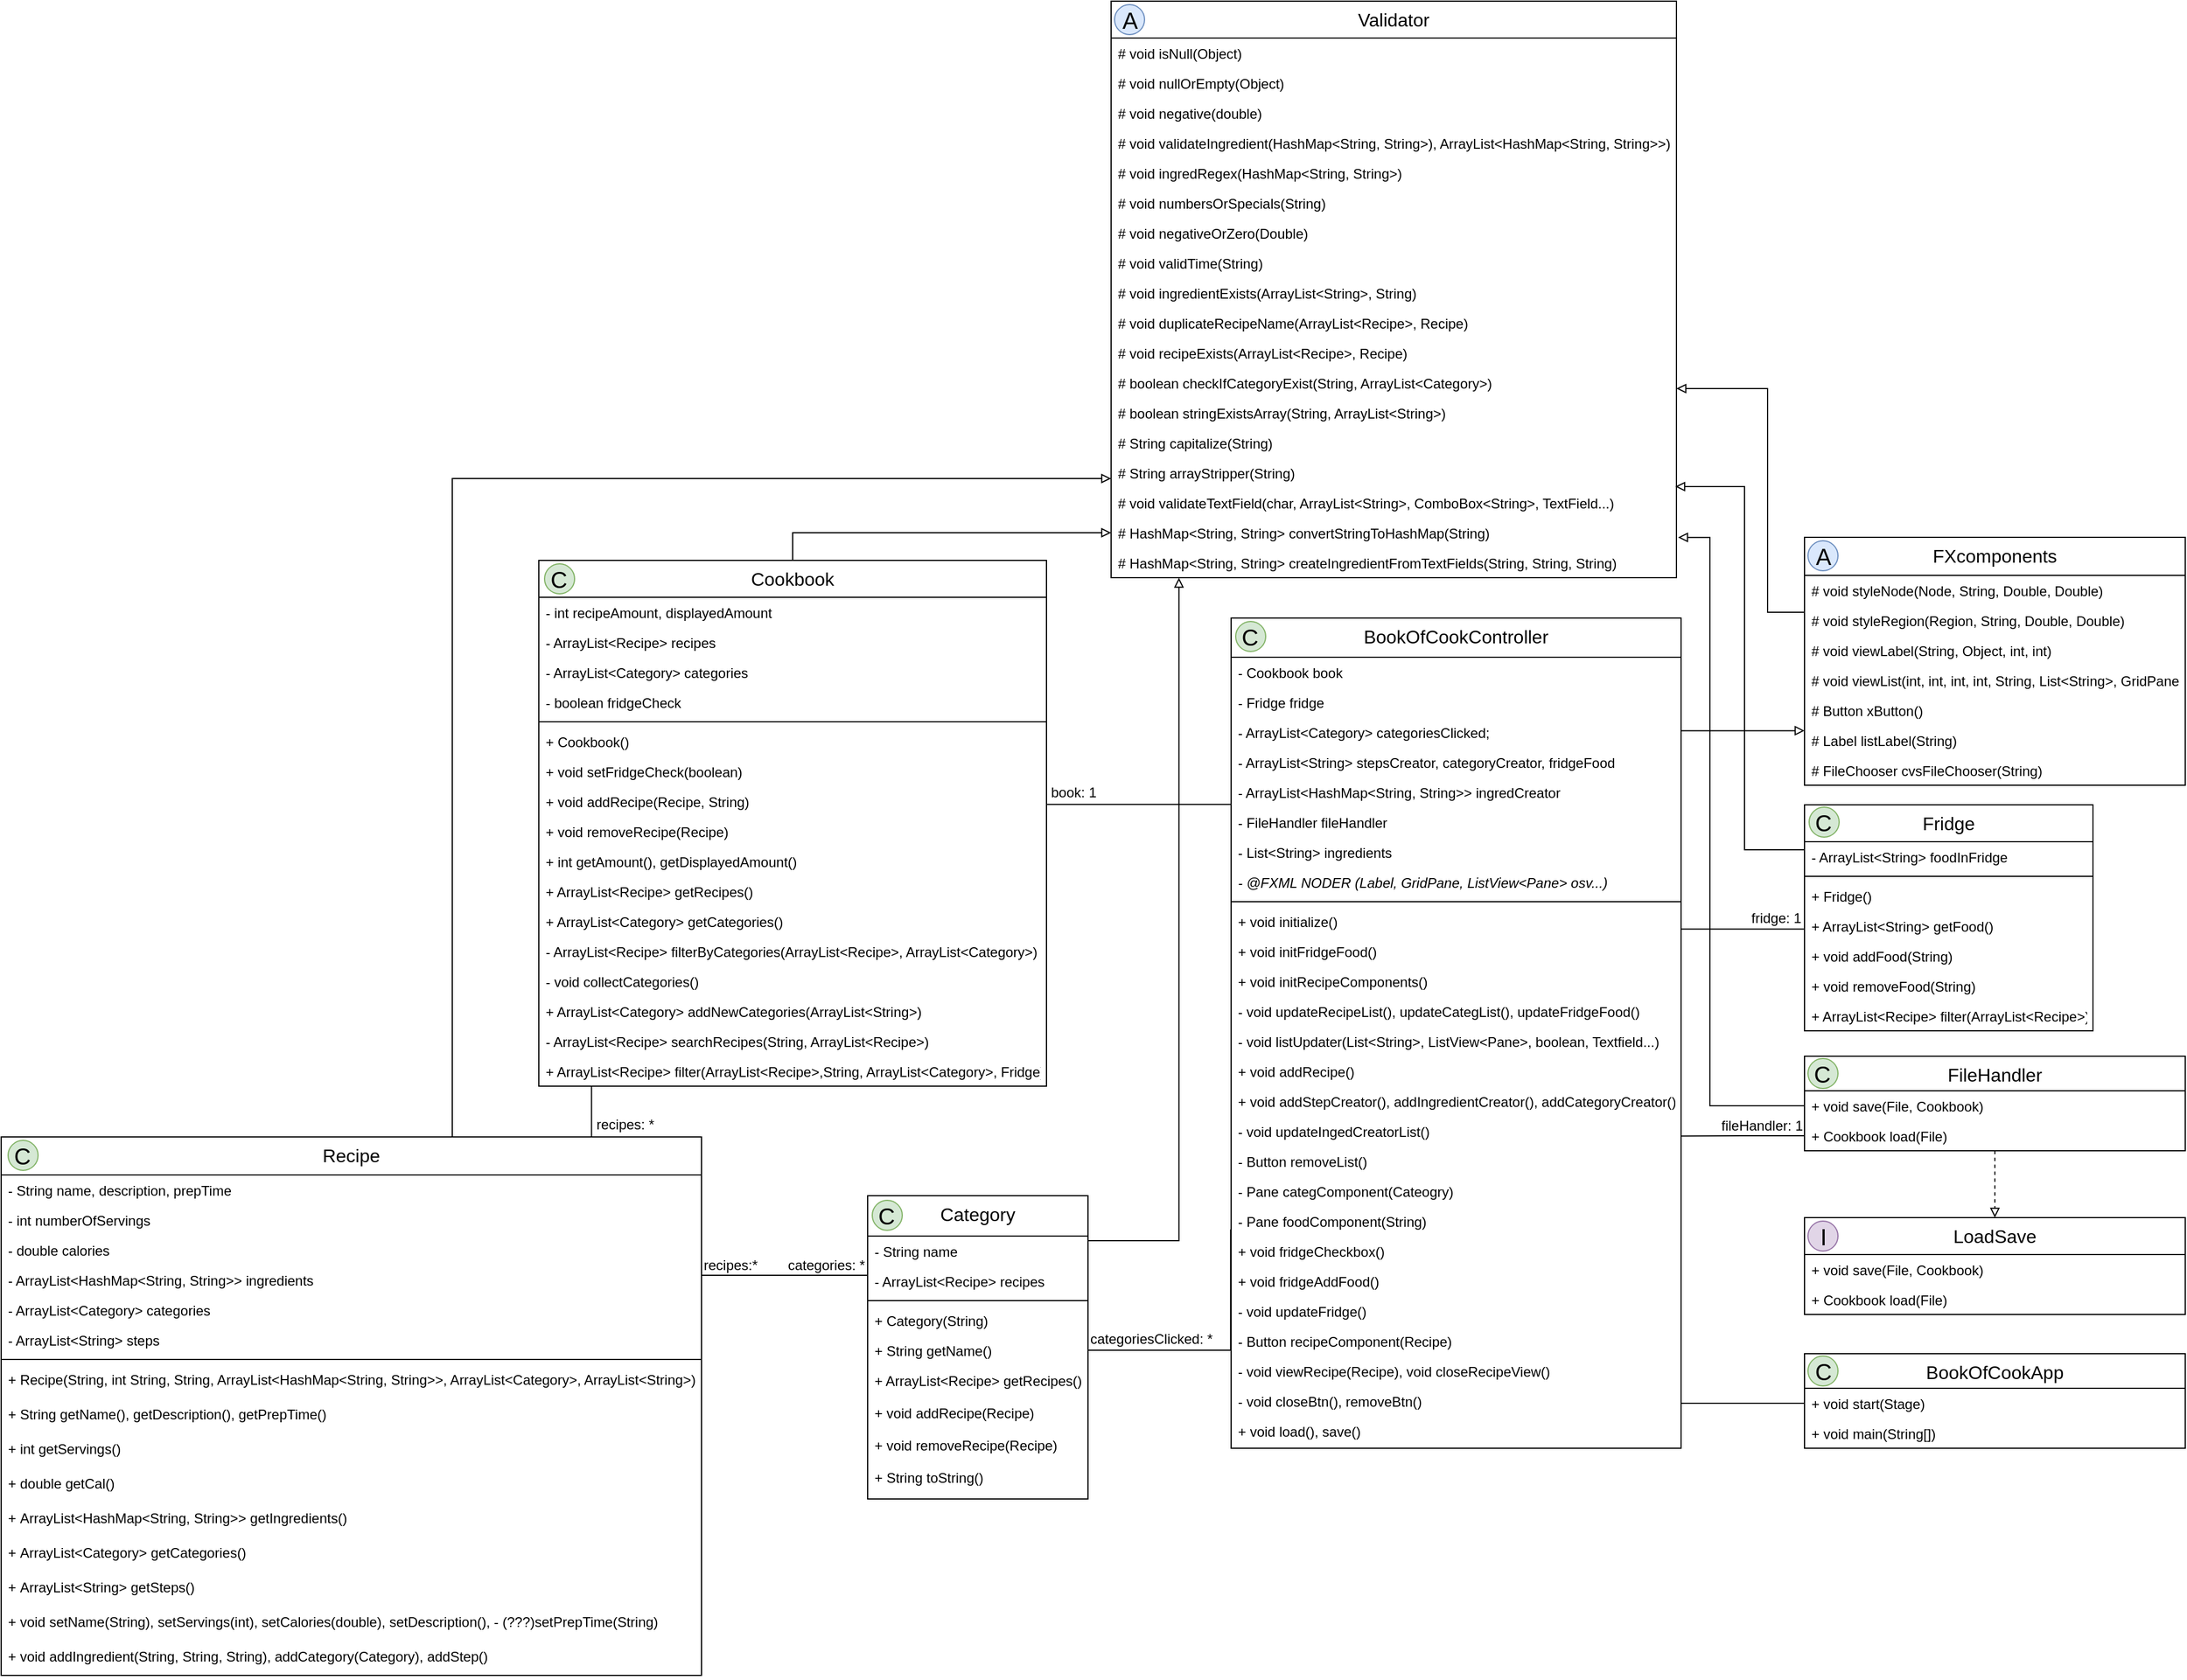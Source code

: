 <mxfile version="16.5.1" type="device"><diagram id="C5RBs43oDa-KdzZeNtuy" name="Page-1"><mxGraphModel dx="1448" dy="930" grid="1" gridSize="10" guides="1" tooltips="1" connect="1" arrows="1" fold="1" page="1" pageScale="1" pageWidth="2336" pageHeight="1654" math="0" shadow="0"><root><mxCell id="WIyWlLk6GJQsqaUBKTNV-0"/><mxCell id="WIyWlLk6GJQsqaUBKTNV-1" parent="WIyWlLk6GJQsqaUBKTNV-0"/><mxCell id="wdgC7qMOYrfuvhWbFzbP-51" style="edgeStyle=orthogonalEdgeStyle;rounded=0;orthogonalLoop=1;jettySize=auto;html=1;entryX=0;entryY=0.5;entryDx=0;entryDy=0;endArrow=block;endFill=0;" edge="1" parent="WIyWlLk6GJQsqaUBKTNV-1" source="zkfFHV4jXpPFQw0GAbJ--0" target="WYHL8WYSI3X4Hst5eTMY-84"><mxGeometry relative="1" as="geometry"/></mxCell><mxCell id="zkfFHV4jXpPFQw0GAbJ--0" value="Cookbook" style="swimlane;fontStyle=0;align=center;verticalAlign=top;childLayout=stackLayout;horizontal=1;startSize=32;horizontalStack=0;resizeParent=1;resizeLast=0;collapsible=1;marginBottom=0;rounded=0;shadow=0;strokeWidth=1;fontSize=16;" parent="WIyWlLk6GJQsqaUBKTNV-1" vertex="1"><mxGeometry x="687" y="586" width="440" height="456" as="geometry"><mxRectangle x="230" y="140" width="160" height="26" as="alternateBounds"/></mxGeometry></mxCell><mxCell id="zkfFHV4jXpPFQw0GAbJ--1" value="- int recipeAmount, displayedAmount" style="text;align=left;verticalAlign=top;spacingLeft=4;spacingRight=4;overflow=hidden;rotatable=0;points=[[0,0.5],[1,0.5]];portConstraint=eastwest;" parent="zkfFHV4jXpPFQw0GAbJ--0" vertex="1"><mxGeometry y="32" width="440" height="26" as="geometry"/></mxCell><mxCell id="zkfFHV4jXpPFQw0GAbJ--2" value="- ArrayList&lt;Recipe&gt; recipes" style="text;align=left;verticalAlign=top;spacingLeft=4;spacingRight=4;overflow=hidden;rotatable=0;points=[[0,0.5],[1,0.5]];portConstraint=eastwest;rounded=0;shadow=0;html=0;" parent="zkfFHV4jXpPFQw0GAbJ--0" vertex="1"><mxGeometry y="58" width="440" height="26" as="geometry"/></mxCell><mxCell id="zkfFHV4jXpPFQw0GAbJ--3" value="- ArrayList&lt;Category&gt; categories" style="text;align=left;verticalAlign=top;spacingLeft=4;spacingRight=4;overflow=hidden;rotatable=0;points=[[0,0.5],[1,0.5]];portConstraint=eastwest;rounded=0;shadow=0;html=0;" parent="zkfFHV4jXpPFQw0GAbJ--0" vertex="1"><mxGeometry y="84" width="440" height="26" as="geometry"/></mxCell><mxCell id="WYHL8WYSI3X4Hst5eTMY-47" value="- boolean fridgeCheck" style="text;align=left;verticalAlign=top;spacingLeft=4;spacingRight=4;overflow=hidden;rotatable=0;points=[[0,0.5],[1,0.5]];portConstraint=eastwest;rounded=0;shadow=0;html=0;" parent="zkfFHV4jXpPFQw0GAbJ--0" vertex="1"><mxGeometry y="110" width="440" height="26" as="geometry"/></mxCell><mxCell id="zkfFHV4jXpPFQw0GAbJ--4" value="" style="line;html=1;strokeWidth=1;align=left;verticalAlign=middle;spacingTop=-1;spacingLeft=3;spacingRight=3;rotatable=0;labelPosition=right;points=[];portConstraint=eastwest;" parent="zkfFHV4jXpPFQw0GAbJ--0" vertex="1"><mxGeometry y="136" width="440" height="8" as="geometry"/></mxCell><mxCell id="zkfFHV4jXpPFQw0GAbJ--5" value="+ Cookbook()" style="text;align=left;verticalAlign=top;spacingLeft=4;spacingRight=4;overflow=hidden;rotatable=0;points=[[0,0.5],[1,0.5]];portConstraint=eastwest;" parent="zkfFHV4jXpPFQw0GAbJ--0" vertex="1"><mxGeometry y="144" width="440" height="26" as="geometry"/></mxCell><mxCell id="WYHL8WYSI3X4Hst5eTMY-57" value="+ void setFridgeCheck(boolean)" style="text;align=left;verticalAlign=top;spacingLeft=4;spacingRight=4;overflow=hidden;rotatable=0;points=[[0,0.5],[1,0.5]];portConstraint=eastwest;" parent="zkfFHV4jXpPFQw0GAbJ--0" vertex="1"><mxGeometry y="170" width="440" height="26" as="geometry"/></mxCell><mxCell id="WYHL8WYSI3X4Hst5eTMY-48" value="+ void addRecipe(Recipe, String)" style="text;align=left;verticalAlign=top;spacingLeft=4;spacingRight=4;overflow=hidden;rotatable=0;points=[[0,0.5],[1,0.5]];portConstraint=eastwest;" parent="zkfFHV4jXpPFQw0GAbJ--0" vertex="1"><mxGeometry y="196" width="440" height="26" as="geometry"/></mxCell><mxCell id="WYHL8WYSI3X4Hst5eTMY-49" value="+ void removeRecipe(Recipe)" style="text;align=left;verticalAlign=top;spacingLeft=4;spacingRight=4;overflow=hidden;rotatable=0;points=[[0,0.5],[1,0.5]];portConstraint=eastwest;" parent="zkfFHV4jXpPFQw0GAbJ--0" vertex="1"><mxGeometry y="222" width="440" height="26" as="geometry"/></mxCell><mxCell id="WYHL8WYSI3X4Hst5eTMY-50" value="+ int getAmount(), getDisplayedAmount()" style="text;align=left;verticalAlign=top;spacingLeft=4;spacingRight=4;overflow=hidden;rotatable=0;points=[[0,0.5],[1,0.5]];portConstraint=eastwest;" parent="zkfFHV4jXpPFQw0GAbJ--0" vertex="1"><mxGeometry y="248" width="440" height="26" as="geometry"/></mxCell><mxCell id="WYHL8WYSI3X4Hst5eTMY-51" value="+ ArrayList&lt;Recipe&gt; getRecipes()" style="text;align=left;verticalAlign=top;spacingLeft=4;spacingRight=4;overflow=hidden;rotatable=0;points=[[0,0.5],[1,0.5]];portConstraint=eastwest;" parent="zkfFHV4jXpPFQw0GAbJ--0" vertex="1"><mxGeometry y="274" width="440" height="26" as="geometry"/></mxCell><mxCell id="WYHL8WYSI3X4Hst5eTMY-52" value="+ ArrayList&lt;Category&gt; getCategories()" style="text;align=left;verticalAlign=top;spacingLeft=4;spacingRight=4;overflow=hidden;rotatable=0;points=[[0,0.5],[1,0.5]];portConstraint=eastwest;" parent="zkfFHV4jXpPFQw0GAbJ--0" vertex="1"><mxGeometry y="300" width="440" height="26" as="geometry"/></mxCell><mxCell id="WYHL8WYSI3X4Hst5eTMY-53" value="- ArrayList&lt;Recipe&gt; filterByCategories(ArrayList&lt;Recipe&gt;, ArrayList&lt;Category&gt;)" style="text;align=left;verticalAlign=top;spacingLeft=4;spacingRight=4;overflow=hidden;rotatable=0;points=[[0,0.5],[1,0.5]];portConstraint=eastwest;" parent="zkfFHV4jXpPFQw0GAbJ--0" vertex="1"><mxGeometry y="326" width="440" height="26" as="geometry"/></mxCell><mxCell id="WYHL8WYSI3X4Hst5eTMY-54" value="- void collectCategories()" style="text;align=left;verticalAlign=top;spacingLeft=4;spacingRight=4;overflow=hidden;rotatable=0;points=[[0,0.5],[1,0.5]];portConstraint=eastwest;" parent="zkfFHV4jXpPFQw0GAbJ--0" vertex="1"><mxGeometry y="352" width="440" height="26" as="geometry"/></mxCell><mxCell id="WYHL8WYSI3X4Hst5eTMY-55" value="+ ArrayList&lt;Category&gt; addNewCategories(ArrayList&lt;String&gt;)" style="text;align=left;verticalAlign=top;spacingLeft=4;spacingRight=4;overflow=hidden;rotatable=0;points=[[0,0.5],[1,0.5]];portConstraint=eastwest;" parent="zkfFHV4jXpPFQw0GAbJ--0" vertex="1"><mxGeometry y="378" width="440" height="26" as="geometry"/></mxCell><mxCell id="WYHL8WYSI3X4Hst5eTMY-56" value="- ArrayList&lt;Recipe&gt; searchRecipes(String, ArrayList&lt;Recipe&gt;)" style="text;align=left;verticalAlign=top;spacingLeft=4;spacingRight=4;overflow=hidden;rotatable=0;points=[[0,0.5],[1,0.5]];portConstraint=eastwest;" parent="zkfFHV4jXpPFQw0GAbJ--0" vertex="1"><mxGeometry y="404" width="440" height="26" as="geometry"/></mxCell><mxCell id="WYHL8WYSI3X4Hst5eTMY-58" value="+ ArrayList&lt;Recipe&gt; filter(ArrayList&lt;Recipe&gt;,String, ArrayList&lt;Category&gt;, Fridge)" style="text;align=left;verticalAlign=top;spacingLeft=4;spacingRight=4;overflow=hidden;rotatable=0;points=[[0,0.5],[1,0.5]];portConstraint=eastwest;" parent="zkfFHV4jXpPFQw0GAbJ--0" vertex="1"><mxGeometry y="430" width="440" height="26" as="geometry"/></mxCell><mxCell id="wdgC7qMOYrfuvhWbFzbP-52" style="edgeStyle=orthogonalEdgeStyle;rounded=0;orthogonalLoop=1;jettySize=auto;html=1;exitX=0.25;exitY=0;exitDx=0;exitDy=0;endArrow=block;endFill=0;" edge="1" parent="WIyWlLk6GJQsqaUBKTNV-1" source="zkfFHV4jXpPFQw0GAbJ--6"><mxGeometry relative="1" as="geometry"><mxPoint x="1183" y="515" as="targetPoint"/><Array as="points"><mxPoint x="612" y="1113"/><mxPoint x="612" y="515"/></Array></mxGeometry></mxCell><mxCell id="zkfFHV4jXpPFQw0GAbJ--6" value="Recipe" style="swimlane;fontStyle=0;align=center;verticalAlign=top;childLayout=stackLayout;horizontal=1;startSize=33;horizontalStack=0;resizeParent=1;resizeLast=0;collapsible=1;marginBottom=0;rounded=0;shadow=0;strokeWidth=1;fontSize=16;" parent="WIyWlLk6GJQsqaUBKTNV-1" vertex="1"><mxGeometry x="221" y="1086" width="607" height="467" as="geometry"><mxRectangle x="130" y="380" width="160" height="26" as="alternateBounds"/></mxGeometry></mxCell><mxCell id="WYHL8WYSI3X4Hst5eTMY-22" value="- String name, description, prepTime" style="text;align=left;verticalAlign=top;spacingLeft=4;spacingRight=4;overflow=hidden;rotatable=0;points=[[0,0.5],[1,0.5]];portConstraint=eastwest;" parent="zkfFHV4jXpPFQw0GAbJ--6" vertex="1"><mxGeometry y="33" width="607" height="26" as="geometry"/></mxCell><mxCell id="zkfFHV4jXpPFQw0GAbJ--7" value="- int numberOfServings" style="text;align=left;verticalAlign=top;spacingLeft=4;spacingRight=4;overflow=hidden;rotatable=0;points=[[0,0.5],[1,0.5]];portConstraint=eastwest;" parent="zkfFHV4jXpPFQw0GAbJ--6" vertex="1"><mxGeometry y="59" width="607" height="26" as="geometry"/></mxCell><mxCell id="WYHL8WYSI3X4Hst5eTMY-23" value="- double calories" style="text;align=left;verticalAlign=top;spacingLeft=4;spacingRight=4;overflow=hidden;rotatable=0;points=[[0,0.5],[1,0.5]];portConstraint=eastwest;" parent="zkfFHV4jXpPFQw0GAbJ--6" vertex="1"><mxGeometry y="85" width="607" height="26" as="geometry"/></mxCell><mxCell id="WYHL8WYSI3X4Hst5eTMY-24" value="- ArrayList&lt;HashMap&lt;String, String&gt;&gt; ingredients" style="text;align=left;verticalAlign=top;spacingLeft=4;spacingRight=4;overflow=hidden;rotatable=0;points=[[0,0.5],[1,0.5]];portConstraint=eastwest;" parent="zkfFHV4jXpPFQw0GAbJ--6" vertex="1"><mxGeometry y="111" width="607" height="26" as="geometry"/></mxCell><mxCell id="WYHL8WYSI3X4Hst5eTMY-25" value="- ArrayList&lt;Category&gt; categories" style="text;align=left;verticalAlign=top;spacingLeft=4;spacingRight=4;overflow=hidden;rotatable=0;points=[[0,0.5],[1,0.5]];portConstraint=eastwest;" parent="zkfFHV4jXpPFQw0GAbJ--6" vertex="1"><mxGeometry y="137" width="607" height="26" as="geometry"/></mxCell><mxCell id="WYHL8WYSI3X4Hst5eTMY-26" value="- ArrayList&lt;String&gt; steps" style="text;align=left;verticalAlign=top;spacingLeft=4;spacingRight=4;overflow=hidden;rotatable=0;points=[[0,0.5],[1,0.5]];portConstraint=eastwest;" parent="zkfFHV4jXpPFQw0GAbJ--6" vertex="1"><mxGeometry y="163" width="607" height="26" as="geometry"/></mxCell><mxCell id="zkfFHV4jXpPFQw0GAbJ--9" value="" style="line;html=1;strokeWidth=1;align=left;verticalAlign=middle;spacingTop=-1;spacingLeft=3;spacingRight=3;rotatable=0;labelPosition=right;points=[];portConstraint=eastwest;" parent="zkfFHV4jXpPFQw0GAbJ--6" vertex="1"><mxGeometry y="189" width="607" height="8" as="geometry"/></mxCell><mxCell id="WYHL8WYSI3X4Hst5eTMY-40" value="+ Recipe(String, int String, String, ArrayList&lt;HashMap&lt;String, String&gt;&gt;, ArrayList&lt;Category&gt;, ArrayList&lt;String&gt;)" style="text;align=left;verticalAlign=top;spacingLeft=4;spacingRight=4;overflow=hidden;rotatable=0;points=[[0,0.5],[1,0.5]];portConstraint=eastwest;" parent="zkfFHV4jXpPFQw0GAbJ--6" vertex="1"><mxGeometry y="197" width="607" height="30" as="geometry"/></mxCell><mxCell id="WYHL8WYSI3X4Hst5eTMY-42" value="+ String getName(), getDescription(), getPrepTime()" style="text;align=left;verticalAlign=top;spacingLeft=4;spacingRight=4;overflow=hidden;rotatable=0;points=[[0,0.5],[1,0.5]];portConstraint=eastwest;" parent="zkfFHV4jXpPFQw0GAbJ--6" vertex="1"><mxGeometry y="227" width="607" height="30" as="geometry"/></mxCell><mxCell id="WYHL8WYSI3X4Hst5eTMY-38" value="+ int getServings()" style="text;align=left;verticalAlign=top;spacingLeft=4;spacingRight=4;overflow=hidden;rotatable=0;points=[[0,0.5],[1,0.5]];portConstraint=eastwest;" parent="zkfFHV4jXpPFQw0GAbJ--6" vertex="1"><mxGeometry y="257" width="607" height="30" as="geometry"/></mxCell><mxCell id="WYHL8WYSI3X4Hst5eTMY-43" value="+ double getCal()" style="text;align=left;verticalAlign=top;spacingLeft=4;spacingRight=4;overflow=hidden;rotatable=0;points=[[0,0.5],[1,0.5]];portConstraint=eastwest;" parent="zkfFHV4jXpPFQw0GAbJ--6" vertex="1"><mxGeometry y="287" width="607" height="30" as="geometry"/></mxCell><mxCell id="WYHL8WYSI3X4Hst5eTMY-44" value="+ ArrayList&lt;HashMap&lt;String, String&gt;&gt; getIngredients()" style="text;align=left;verticalAlign=top;spacingLeft=4;spacingRight=4;overflow=hidden;rotatable=0;points=[[0,0.5],[1,0.5]];portConstraint=eastwest;" parent="zkfFHV4jXpPFQw0GAbJ--6" vertex="1"><mxGeometry y="317" width="607" height="30" as="geometry"/></mxCell><mxCell id="WYHL8WYSI3X4Hst5eTMY-46" value="+ ArrayList&lt;Category&gt; getCategories()" style="text;align=left;verticalAlign=top;spacingLeft=4;spacingRight=4;overflow=hidden;rotatable=0;points=[[0,0.5],[1,0.5]];portConstraint=eastwest;" parent="zkfFHV4jXpPFQw0GAbJ--6" vertex="1"><mxGeometry y="347" width="607" height="30" as="geometry"/></mxCell><mxCell id="WYHL8WYSI3X4Hst5eTMY-45" value="+ ArrayList&lt;String&gt; getSteps()" style="text;align=left;verticalAlign=top;spacingLeft=4;spacingRight=4;overflow=hidden;rotatable=0;points=[[0,0.5],[1,0.5]];portConstraint=eastwest;" parent="zkfFHV4jXpPFQw0GAbJ--6" vertex="1"><mxGeometry y="377" width="607" height="30" as="geometry"/></mxCell><mxCell id="zkfFHV4jXpPFQw0GAbJ--11" value="+ void setName(String), setServings(int), setCalories(double), setDescription(), - (???)setPrepTime(String)" style="text;align=left;verticalAlign=top;spacingLeft=4;spacingRight=4;overflow=hidden;rotatable=0;points=[[0,0.5],[1,0.5]];portConstraint=eastwest;" parent="zkfFHV4jXpPFQw0GAbJ--6" vertex="1"><mxGeometry y="407" width="607" height="30" as="geometry"/></mxCell><mxCell id="WYHL8WYSI3X4Hst5eTMY-37" value="+ void addIngredient(String, String, String), addCategory(Category), addStep()" style="text;align=left;verticalAlign=top;spacingLeft=4;spacingRight=4;overflow=hidden;rotatable=0;points=[[0,0.5],[1,0.5]];portConstraint=eastwest;" parent="zkfFHV4jXpPFQw0GAbJ--6" vertex="1"><mxGeometry y="437" width="607" height="30" as="geometry"/></mxCell><mxCell id="zkfFHV4jXpPFQw0GAbJ--12" value="" style="endArrow=none;endSize=10;endFill=0;shadow=0;strokeWidth=1;rounded=0;edgeStyle=elbowEdgeStyle;elbow=vertical;exitX=0.843;exitY=0;exitDx=0;exitDy=0;exitPerimeter=0;entryX=0.09;entryY=1.017;entryDx=0;entryDy=0;entryPerimeter=0;" parent="WIyWlLk6GJQsqaUBKTNV-1" source="zkfFHV4jXpPFQw0GAbJ--6" target="WYHL8WYSI3X4Hst5eTMY-58" edge="1"><mxGeometry width="160" relative="1" as="geometry"><mxPoint x="577" y="1079" as="sourcePoint"/><mxPoint x="577" y="1079" as="targetPoint"/><Array as="points"><mxPoint x="733" y="1042"/></Array></mxGeometry></mxCell><mxCell id="zkfFHV4jXpPFQw0GAbJ--17" value="Fridge" style="swimlane;fontStyle=0;align=center;verticalAlign=top;childLayout=stackLayout;horizontal=1;startSize=32;horizontalStack=0;resizeParent=1;resizeLast=0;collapsible=1;marginBottom=0;rounded=0;shadow=0;strokeWidth=1;fontSize=16;" parent="WIyWlLk6GJQsqaUBKTNV-1" vertex="1"><mxGeometry x="1784" y="798" width="250" height="196" as="geometry"><mxRectangle x="550" y="140" width="160" height="26" as="alternateBounds"/></mxGeometry></mxCell><mxCell id="zkfFHV4jXpPFQw0GAbJ--18" value="- ArrayList&lt;String&gt; foodInFridge" style="text;align=left;verticalAlign=top;spacingLeft=4;spacingRight=4;overflow=hidden;rotatable=0;points=[[0,0.5],[1,0.5]];portConstraint=eastwest;" parent="zkfFHV4jXpPFQw0GAbJ--17" vertex="1"><mxGeometry y="32" width="250" height="26" as="geometry"/></mxCell><mxCell id="zkfFHV4jXpPFQw0GAbJ--23" value="" style="line;html=1;strokeWidth=1;align=left;verticalAlign=middle;spacingTop=-1;spacingLeft=3;spacingRight=3;rotatable=0;labelPosition=right;points=[];portConstraint=eastwest;" parent="zkfFHV4jXpPFQw0GAbJ--17" vertex="1"><mxGeometry y="58" width="250" height="8" as="geometry"/></mxCell><mxCell id="zkfFHV4jXpPFQw0GAbJ--24" value="+ Fridge()" style="text;align=left;verticalAlign=top;spacingLeft=4;spacingRight=4;overflow=hidden;rotatable=0;points=[[0,0.5],[1,0.5]];portConstraint=eastwest;" parent="zkfFHV4jXpPFQw0GAbJ--17" vertex="1"><mxGeometry y="66" width="250" height="26" as="geometry"/></mxCell><mxCell id="zkfFHV4jXpPFQw0GAbJ--25" value="+ ArrayList&lt;String&gt; getFood()" style="text;align=left;verticalAlign=top;spacingLeft=4;spacingRight=4;overflow=hidden;rotatable=0;points=[[0,0.5],[1,0.5]];portConstraint=eastwest;" parent="zkfFHV4jXpPFQw0GAbJ--17" vertex="1"><mxGeometry y="92" width="250" height="26" as="geometry"/></mxCell><mxCell id="WYHL8WYSI3X4Hst5eTMY-67" value="+ void addFood(String)" style="text;align=left;verticalAlign=top;spacingLeft=4;spacingRight=4;overflow=hidden;rotatable=0;points=[[0,0.5],[1,0.5]];portConstraint=eastwest;" parent="zkfFHV4jXpPFQw0GAbJ--17" vertex="1"><mxGeometry y="118" width="250" height="26" as="geometry"/></mxCell><mxCell id="WYHL8WYSI3X4Hst5eTMY-68" value="+ void removeFood(String)" style="text;align=left;verticalAlign=top;spacingLeft=4;spacingRight=4;overflow=hidden;rotatable=0;points=[[0,0.5],[1,0.5]];portConstraint=eastwest;" parent="zkfFHV4jXpPFQw0GAbJ--17" vertex="1"><mxGeometry y="144" width="250" height="26" as="geometry"/></mxCell><mxCell id="WYHL8WYSI3X4Hst5eTMY-69" value="+ ArrayList&lt;Recipe&gt; filter(ArrayList&lt;Recipe&gt;)" style="text;align=left;verticalAlign=top;spacingLeft=4;spacingRight=4;overflow=hidden;rotatable=0;points=[[0,0.5],[1,0.5]];portConstraint=eastwest;" parent="zkfFHV4jXpPFQw0GAbJ--17" vertex="1"><mxGeometry y="170" width="250" height="26" as="geometry"/></mxCell><mxCell id="WYHL8WYSI3X4Hst5eTMY-0" value="BookOfCookController" style="swimlane;fontStyle=0;align=center;verticalAlign=top;childLayout=stackLayout;horizontal=1;startSize=34;horizontalStack=0;resizeParent=1;resizeLast=0;collapsible=1;marginBottom=0;rounded=0;shadow=0;strokeWidth=1;fontSize=16;" parent="WIyWlLk6GJQsqaUBKTNV-1" vertex="1"><mxGeometry x="1287" y="636" width="390" height="720" as="geometry"><mxRectangle x="230" y="140" width="160" height="26" as="alternateBounds"/></mxGeometry></mxCell><mxCell id="WYHL8WYSI3X4Hst5eTMY-1" value="- Cookbook book" style="text;align=left;verticalAlign=top;spacingLeft=4;spacingRight=4;overflow=hidden;rotatable=0;points=[[0,0.5],[1,0.5]];portConstraint=eastwest;" parent="WYHL8WYSI3X4Hst5eTMY-0" vertex="1"><mxGeometry y="34" width="390" height="26" as="geometry"/></mxCell><mxCell id="WYHL8WYSI3X4Hst5eTMY-2" value="- Fridge fridge" style="text;align=left;verticalAlign=top;spacingLeft=4;spacingRight=4;overflow=hidden;rotatable=0;points=[[0,0.5],[1,0.5]];portConstraint=eastwest;rounded=0;shadow=0;html=0;" parent="WYHL8WYSI3X4Hst5eTMY-0" vertex="1"><mxGeometry y="60" width="390" height="26" as="geometry"/></mxCell><mxCell id="WYHL8WYSI3X4Hst5eTMY-3" value="- ArrayList&lt;Category&gt; categoriesClicked;" style="text;align=left;verticalAlign=top;spacingLeft=4;spacingRight=4;overflow=hidden;rotatable=0;points=[[0,0.5],[1,0.5]];portConstraint=eastwest;rounded=0;shadow=0;html=0;" parent="WYHL8WYSI3X4Hst5eTMY-0" vertex="1"><mxGeometry y="86" width="390" height="26" as="geometry"/></mxCell><mxCell id="WYHL8WYSI3X4Hst5eTMY-117" value="- ArrayList&lt;String&gt; stepsCreator, categoryCreator, fridgeFood" style="text;align=left;verticalAlign=top;spacingLeft=4;spacingRight=4;overflow=hidden;rotatable=0;points=[[0,0.5],[1,0.5]];portConstraint=eastwest;rounded=0;shadow=0;html=0;" parent="WYHL8WYSI3X4Hst5eTMY-0" vertex="1"><mxGeometry y="112" width="390" height="26" as="geometry"/></mxCell><mxCell id="WYHL8WYSI3X4Hst5eTMY-118" value="- ArrayList&lt;HashMap&lt;String, String&gt;&gt; ingredCreator" style="text;align=left;verticalAlign=top;spacingLeft=4;spacingRight=4;overflow=hidden;rotatable=0;points=[[0,0.5],[1,0.5]];portConstraint=eastwest;rounded=0;shadow=0;html=0;" parent="WYHL8WYSI3X4Hst5eTMY-0" vertex="1"><mxGeometry y="138" width="390" height="26" as="geometry"/></mxCell><mxCell id="WYHL8WYSI3X4Hst5eTMY-119" value="- FileHandler fileHandler" style="text;align=left;verticalAlign=top;spacingLeft=4;spacingRight=4;overflow=hidden;rotatable=0;points=[[0,0.5],[1,0.5]];portConstraint=eastwest;rounded=0;shadow=0;html=0;" parent="WYHL8WYSI3X4Hst5eTMY-0" vertex="1"><mxGeometry y="164" width="390" height="26" as="geometry"/></mxCell><mxCell id="WYHL8WYSI3X4Hst5eTMY-120" value="- List&lt;String&gt; ingredients" style="text;align=left;verticalAlign=top;spacingLeft=4;spacingRight=4;overflow=hidden;rotatable=0;points=[[0,0.5],[1,0.5]];portConstraint=eastwest;rounded=0;shadow=0;html=0;" parent="WYHL8WYSI3X4Hst5eTMY-0" vertex="1"><mxGeometry y="190" width="390" height="26" as="geometry"/></mxCell><mxCell id="wdgC7qMOYrfuvhWbFzbP-29" value="- @FXML NODER (Label, GridPane, ListView&lt;Pane&gt; osv...)" style="text;align=left;verticalAlign=top;spacingLeft=4;spacingRight=4;overflow=hidden;rotatable=0;points=[[0,0.5],[1,0.5]];portConstraint=eastwest;rounded=0;shadow=0;html=0;fontStyle=2" vertex="1" parent="WYHL8WYSI3X4Hst5eTMY-0"><mxGeometry y="216" width="390" height="26" as="geometry"/></mxCell><mxCell id="WYHL8WYSI3X4Hst5eTMY-4" value="" style="line;html=1;strokeWidth=1;align=left;verticalAlign=middle;spacingTop=-1;spacingLeft=3;spacingRight=3;rotatable=0;labelPosition=right;points=[];portConstraint=eastwest;" parent="WYHL8WYSI3X4Hst5eTMY-0" vertex="1"><mxGeometry y="242" width="390" height="8" as="geometry"/></mxCell><mxCell id="wdgC7qMOYrfuvhWbFzbP-3" value="+ void initialize()" style="text;align=left;verticalAlign=top;spacingLeft=4;spacingRight=4;overflow=hidden;rotatable=0;points=[[0,0.5],[1,0.5]];portConstraint=eastwest;rounded=0;shadow=0;html=0;" vertex="1" parent="WYHL8WYSI3X4Hst5eTMY-0"><mxGeometry y="250" width="390" height="26" as="geometry"/></mxCell><mxCell id="wdgC7qMOYrfuvhWbFzbP-5" value="+ void initFridgeFood()" style="text;align=left;verticalAlign=top;spacingLeft=4;spacingRight=4;overflow=hidden;rotatable=0;points=[[0,0.5],[1,0.5]];portConstraint=eastwest;rounded=0;shadow=0;html=0;" vertex="1" parent="WYHL8WYSI3X4Hst5eTMY-0"><mxGeometry y="276" width="390" height="26" as="geometry"/></mxCell><mxCell id="wdgC7qMOYrfuvhWbFzbP-7" value="+ void initRecipeComponents()" style="text;align=left;verticalAlign=top;spacingLeft=4;spacingRight=4;overflow=hidden;rotatable=0;points=[[0,0.5],[1,0.5]];portConstraint=eastwest;rounded=0;shadow=0;html=0;" vertex="1" parent="WYHL8WYSI3X4Hst5eTMY-0"><mxGeometry y="302" width="390" height="26" as="geometry"/></mxCell><mxCell id="wdgC7qMOYrfuvhWbFzbP-8" value="- void updateRecipeList(), updateCategList(), updateFridgeFood()" style="text;align=left;verticalAlign=top;spacingLeft=4;spacingRight=4;overflow=hidden;rotatable=0;points=[[0,0.5],[1,0.5]];portConstraint=eastwest;rounded=0;shadow=0;html=0;" vertex="1" parent="WYHL8WYSI3X4Hst5eTMY-0"><mxGeometry y="328" width="390" height="26" as="geometry"/></mxCell><mxCell id="wdgC7qMOYrfuvhWbFzbP-9" value="- void listUpdater(List&lt;String&gt;, ListView&lt;Pane&gt;, boolean, Textfield...)" style="text;align=left;verticalAlign=top;spacingLeft=4;spacingRight=4;overflow=hidden;rotatable=0;points=[[0,0.5],[1,0.5]];portConstraint=eastwest;rounded=0;shadow=0;html=0;" vertex="1" parent="WYHL8WYSI3X4Hst5eTMY-0"><mxGeometry y="354" width="390" height="26" as="geometry"/></mxCell><mxCell id="wdgC7qMOYrfuvhWbFzbP-10" value="+ void addRecipe()" style="text;align=left;verticalAlign=top;spacingLeft=4;spacingRight=4;overflow=hidden;rotatable=0;points=[[0,0.5],[1,0.5]];portConstraint=eastwest;rounded=0;shadow=0;html=0;" vertex="1" parent="WYHL8WYSI3X4Hst5eTMY-0"><mxGeometry y="380" width="390" height="26" as="geometry"/></mxCell><mxCell id="wdgC7qMOYrfuvhWbFzbP-11" value="+ void addStepCreator(), addIngredientCreator(), addCategoryCreator()" style="text;align=left;verticalAlign=top;spacingLeft=4;spacingRight=4;overflow=hidden;rotatable=0;points=[[0,0.5],[1,0.5]];portConstraint=eastwest;rounded=0;shadow=0;html=0;" vertex="1" parent="WYHL8WYSI3X4Hst5eTMY-0"><mxGeometry y="406" width="390" height="26" as="geometry"/></mxCell><mxCell id="wdgC7qMOYrfuvhWbFzbP-12" value="- void updateIngedCreatorList()" style="text;align=left;verticalAlign=top;spacingLeft=4;spacingRight=4;overflow=hidden;rotatable=0;points=[[0,0.5],[1,0.5]];portConstraint=eastwest;rounded=0;shadow=0;html=0;" vertex="1" parent="WYHL8WYSI3X4Hst5eTMY-0"><mxGeometry y="432" width="390" height="26" as="geometry"/></mxCell><mxCell id="wdgC7qMOYrfuvhWbFzbP-15" value="- Button removeList()" style="text;align=left;verticalAlign=top;spacingLeft=4;spacingRight=4;overflow=hidden;rotatable=0;points=[[0,0.5],[1,0.5]];portConstraint=eastwest;rounded=0;shadow=0;html=0;" vertex="1" parent="WYHL8WYSI3X4Hst5eTMY-0"><mxGeometry y="458" width="390" height="26" as="geometry"/></mxCell><mxCell id="wdgC7qMOYrfuvhWbFzbP-16" value="- Pane categComponent(Cateogry)" style="text;align=left;verticalAlign=top;spacingLeft=4;spacingRight=4;overflow=hidden;rotatable=0;points=[[0,0.5],[1,0.5]];portConstraint=eastwest;rounded=0;shadow=0;html=0;" vertex="1" parent="WYHL8WYSI3X4Hst5eTMY-0"><mxGeometry y="484" width="390" height="26" as="geometry"/></mxCell><mxCell id="wdgC7qMOYrfuvhWbFzbP-18" value="- Pane foodComponent(String)" style="text;align=left;verticalAlign=top;spacingLeft=4;spacingRight=4;overflow=hidden;rotatable=0;points=[[0,0.5],[1,0.5]];portConstraint=eastwest;rounded=0;shadow=0;html=0;" vertex="1" parent="WYHL8WYSI3X4Hst5eTMY-0"><mxGeometry y="510" width="390" height="26" as="geometry"/></mxCell><mxCell id="wdgC7qMOYrfuvhWbFzbP-19" value="+ void fridgeCheckbox()" style="text;align=left;verticalAlign=top;spacingLeft=4;spacingRight=4;overflow=hidden;rotatable=0;points=[[0,0.5],[1,0.5]];portConstraint=eastwest;rounded=0;shadow=0;html=0;" vertex="1" parent="WYHL8WYSI3X4Hst5eTMY-0"><mxGeometry y="536" width="390" height="26" as="geometry"/></mxCell><mxCell id="wdgC7qMOYrfuvhWbFzbP-20" value="+ void fridgeAddFood()" style="text;align=left;verticalAlign=top;spacingLeft=4;spacingRight=4;overflow=hidden;rotatable=0;points=[[0,0.5],[1,0.5]];portConstraint=eastwest;rounded=0;shadow=0;html=0;" vertex="1" parent="WYHL8WYSI3X4Hst5eTMY-0"><mxGeometry y="562" width="390" height="26" as="geometry"/></mxCell><mxCell id="wdgC7qMOYrfuvhWbFzbP-21" value="- void updateFridge()" style="text;align=left;verticalAlign=top;spacingLeft=4;spacingRight=4;overflow=hidden;rotatable=0;points=[[0,0.5],[1,0.5]];portConstraint=eastwest;rounded=0;shadow=0;html=0;" vertex="1" parent="WYHL8WYSI3X4Hst5eTMY-0"><mxGeometry y="588" width="390" height="26" as="geometry"/></mxCell><mxCell id="wdgC7qMOYrfuvhWbFzbP-22" value="- Button recipeComponent(Recipe)" style="text;align=left;verticalAlign=top;spacingLeft=4;spacingRight=4;overflow=hidden;rotatable=0;points=[[0,0.5],[1,0.5]];portConstraint=eastwest;rounded=0;shadow=0;html=0;" vertex="1" parent="WYHL8WYSI3X4Hst5eTMY-0"><mxGeometry y="614" width="390" height="26" as="geometry"/></mxCell><mxCell id="wdgC7qMOYrfuvhWbFzbP-23" value="- void viewRecipe(Recipe), void closeRecipeView()" style="text;align=left;verticalAlign=top;spacingLeft=4;spacingRight=4;overflow=hidden;rotatable=0;points=[[0,0.5],[1,0.5]];portConstraint=eastwest;rounded=0;shadow=0;html=0;" vertex="1" parent="WYHL8WYSI3X4Hst5eTMY-0"><mxGeometry y="640" width="390" height="26" as="geometry"/></mxCell><mxCell id="wdgC7qMOYrfuvhWbFzbP-25" value="- void closeBtn(), removeBtn()" style="text;align=left;verticalAlign=top;spacingLeft=4;spacingRight=4;overflow=hidden;rotatable=0;points=[[0,0.5],[1,0.5]];portConstraint=eastwest;rounded=0;shadow=0;html=0;" vertex="1" parent="WYHL8WYSI3X4Hst5eTMY-0"><mxGeometry y="666" width="390" height="26" as="geometry"/></mxCell><mxCell id="wdgC7qMOYrfuvhWbFzbP-27" value="+ void load(), save()" style="text;align=left;verticalAlign=top;spacingLeft=4;spacingRight=4;overflow=hidden;rotatable=0;points=[[0,0.5],[1,0.5]];portConstraint=eastwest;rounded=0;shadow=0;html=0;" vertex="1" parent="WYHL8WYSI3X4Hst5eTMY-0"><mxGeometry y="692" width="390" height="26" as="geometry"/></mxCell><mxCell id="WYHL8WYSI3X4Hst5eTMY-12" value="Validator" style="swimlane;fontStyle=0;align=center;verticalAlign=top;childLayout=stackLayout;horizontal=1;startSize=32;horizontalStack=0;resizeParent=1;resizeLast=0;collapsible=1;marginBottom=0;rounded=0;shadow=0;strokeWidth=1;fontSize=16;" parent="WIyWlLk6GJQsqaUBKTNV-1" vertex="1"><mxGeometry x="1183" y="101" width="490" height="500" as="geometry"><mxRectangle x="550" y="140" width="160" height="26" as="alternateBounds"/></mxGeometry></mxCell><mxCell id="WYHL8WYSI3X4Hst5eTMY-19" value="# void isNull(Object)" style="text;align=left;verticalAlign=top;spacingLeft=4;spacingRight=4;overflow=hidden;rotatable=0;points=[[0,0.5],[1,0.5]];portConstraint=eastwest;" parent="WYHL8WYSI3X4Hst5eTMY-12" vertex="1"><mxGeometry y="32" width="490" height="26" as="geometry"/></mxCell><mxCell id="WYHL8WYSI3X4Hst5eTMY-20" value="# void nullOrEmpty(Object)" style="text;align=left;verticalAlign=top;spacingLeft=4;spacingRight=4;overflow=hidden;rotatable=0;points=[[0,0.5],[1,0.5]];portConstraint=eastwest;" parent="WYHL8WYSI3X4Hst5eTMY-12" vertex="1"><mxGeometry y="58" width="490" height="26" as="geometry"/></mxCell><mxCell id="WYHL8WYSI3X4Hst5eTMY-70" value="# void negative(double)" style="text;align=left;verticalAlign=top;spacingLeft=4;spacingRight=4;overflow=hidden;rotatable=0;points=[[0,0.5],[1,0.5]];portConstraint=eastwest;" parent="WYHL8WYSI3X4Hst5eTMY-12" vertex="1"><mxGeometry y="84" width="490" height="26" as="geometry"/></mxCell><mxCell id="WYHL8WYSI3X4Hst5eTMY-71" value="# void validateIngredient(HashMap&lt;String, String&gt;), ArrayList&lt;HashMap&lt;String, String&gt;&gt;)" style="text;align=left;verticalAlign=top;spacingLeft=4;spacingRight=4;overflow=hidden;rotatable=0;points=[[0,0.5],[1,0.5]];portConstraint=eastwest;" parent="WYHL8WYSI3X4Hst5eTMY-12" vertex="1"><mxGeometry y="110" width="490" height="26" as="geometry"/></mxCell><mxCell id="WYHL8WYSI3X4Hst5eTMY-72" value="# void ingredRegex(HashMap&lt;String, String&gt;)" style="text;align=left;verticalAlign=top;spacingLeft=4;spacingRight=4;overflow=hidden;rotatable=0;points=[[0,0.5],[1,0.5]];portConstraint=eastwest;" parent="WYHL8WYSI3X4Hst5eTMY-12" vertex="1"><mxGeometry y="136" width="490" height="26" as="geometry"/></mxCell><mxCell id="WYHL8WYSI3X4Hst5eTMY-73" value="# void numbersOrSpecials(String)" style="text;align=left;verticalAlign=top;spacingLeft=4;spacingRight=4;overflow=hidden;rotatable=0;points=[[0,0.5],[1,0.5]];portConstraint=eastwest;" parent="WYHL8WYSI3X4Hst5eTMY-12" vertex="1"><mxGeometry y="162" width="490" height="26" as="geometry"/></mxCell><mxCell id="WYHL8WYSI3X4Hst5eTMY-74" value="# void negativeOrZero(Double)" style="text;align=left;verticalAlign=top;spacingLeft=4;spacingRight=4;overflow=hidden;rotatable=0;points=[[0,0.5],[1,0.5]];portConstraint=eastwest;" parent="WYHL8WYSI3X4Hst5eTMY-12" vertex="1"><mxGeometry y="188" width="490" height="26" as="geometry"/></mxCell><mxCell id="WYHL8WYSI3X4Hst5eTMY-75" value="# void validTime(String)" style="text;align=left;verticalAlign=top;spacingLeft=4;spacingRight=4;overflow=hidden;rotatable=0;points=[[0,0.5],[1,0.5]];portConstraint=eastwest;" parent="WYHL8WYSI3X4Hst5eTMY-12" vertex="1"><mxGeometry y="214" width="490" height="26" as="geometry"/></mxCell><mxCell id="WYHL8WYSI3X4Hst5eTMY-76" value="# void ingredientExists(ArrayList&lt;String&gt;, String)" style="text;align=left;verticalAlign=top;spacingLeft=4;spacingRight=4;overflow=hidden;rotatable=0;points=[[0,0.5],[1,0.5]];portConstraint=eastwest;" parent="WYHL8WYSI3X4Hst5eTMY-12" vertex="1"><mxGeometry y="240" width="490" height="26" as="geometry"/></mxCell><mxCell id="WYHL8WYSI3X4Hst5eTMY-77" value="# void duplicateRecipeName(ArrayList&lt;Recipe&gt;, Recipe)" style="text;align=left;verticalAlign=top;spacingLeft=4;spacingRight=4;overflow=hidden;rotatable=0;points=[[0,0.5],[1,0.5]];portConstraint=eastwest;" parent="WYHL8WYSI3X4Hst5eTMY-12" vertex="1"><mxGeometry y="266" width="490" height="26" as="geometry"/></mxCell><mxCell id="WYHL8WYSI3X4Hst5eTMY-78" value="# void recipeExists(ArrayList&lt;Recipe&gt;, Recipe)" style="text;align=left;verticalAlign=top;spacingLeft=4;spacingRight=4;overflow=hidden;rotatable=0;points=[[0,0.5],[1,0.5]];portConstraint=eastwest;" parent="WYHL8WYSI3X4Hst5eTMY-12" vertex="1"><mxGeometry y="292" width="490" height="26" as="geometry"/></mxCell><mxCell id="WYHL8WYSI3X4Hst5eTMY-79" value="# boolean checkIfCategoryExist(String, ArrayList&lt;Category&gt;)" style="text;align=left;verticalAlign=top;spacingLeft=4;spacingRight=4;overflow=hidden;rotatable=0;points=[[0,0.5],[1,0.5]];portConstraint=eastwest;" parent="WYHL8WYSI3X4Hst5eTMY-12" vertex="1"><mxGeometry y="318" width="490" height="26" as="geometry"/></mxCell><mxCell id="WYHL8WYSI3X4Hst5eTMY-80" value="# boolean stringExistsArray(String, ArrayList&lt;String&gt;)" style="text;align=left;verticalAlign=top;spacingLeft=4;spacingRight=4;overflow=hidden;rotatable=0;points=[[0,0.5],[1,0.5]];portConstraint=eastwest;" parent="WYHL8WYSI3X4Hst5eTMY-12" vertex="1"><mxGeometry y="344" width="490" height="26" as="geometry"/></mxCell><mxCell id="WYHL8WYSI3X4Hst5eTMY-81" value="# String capitalize(String)" style="text;align=left;verticalAlign=top;spacingLeft=4;spacingRight=4;overflow=hidden;rotatable=0;points=[[0,0.5],[1,0.5]];portConstraint=eastwest;" parent="WYHL8WYSI3X4Hst5eTMY-12" vertex="1"><mxGeometry y="370" width="490" height="26" as="geometry"/></mxCell><mxCell id="WYHL8WYSI3X4Hst5eTMY-82" value="# String arrayStripper(String)" style="text;align=left;verticalAlign=top;spacingLeft=4;spacingRight=4;overflow=hidden;rotatable=0;points=[[0,0.5],[1,0.5]];portConstraint=eastwest;" parent="WYHL8WYSI3X4Hst5eTMY-12" vertex="1"><mxGeometry y="396" width="490" height="26" as="geometry"/></mxCell><mxCell id="WYHL8WYSI3X4Hst5eTMY-83" value="# void validateTextField(char, ArrayList&lt;String&gt;, ComboBox&lt;String&gt;, TextField...)" style="text;align=left;verticalAlign=top;spacingLeft=4;spacingRight=4;overflow=hidden;rotatable=0;points=[[0,0.5],[1,0.5]];portConstraint=eastwest;" parent="WYHL8WYSI3X4Hst5eTMY-12" vertex="1"><mxGeometry y="422" width="490" height="26" as="geometry"/></mxCell><mxCell id="WYHL8WYSI3X4Hst5eTMY-84" value="# HashMap&lt;String, String&gt; convertStringToHashMap(String)" style="text;align=left;verticalAlign=top;spacingLeft=4;spacingRight=4;overflow=hidden;rotatable=0;points=[[0,0.5],[1,0.5]];portConstraint=eastwest;" parent="WYHL8WYSI3X4Hst5eTMY-12" vertex="1"><mxGeometry y="448" width="490" height="26" as="geometry"/></mxCell><mxCell id="WYHL8WYSI3X4Hst5eTMY-85" value="# HashMap&lt;String, String&gt; createIngredientFromTextFields(String, String, String)" style="text;align=left;verticalAlign=top;spacingLeft=4;spacingRight=4;overflow=hidden;rotatable=0;points=[[0,0.5],[1,0.5]];portConstraint=eastwest;" parent="WYHL8WYSI3X4Hst5eTMY-12" vertex="1"><mxGeometry y="474" width="490" height="26" as="geometry"/></mxCell><mxCell id="WYHL8WYSI3X4Hst5eTMY-27" value="Category" style="swimlane;fontStyle=0;align=center;verticalAlign=top;childLayout=stackLayout;horizontal=1;startSize=35;horizontalStack=0;resizeParent=1;resizeLast=0;collapsible=1;marginBottom=0;rounded=0;shadow=0;strokeWidth=1;fontSize=16;" parent="WIyWlLk6GJQsqaUBKTNV-1" vertex="1"><mxGeometry x="972" y="1137" width="191" height="263" as="geometry"><mxRectangle x="340" y="380" width="170" height="26" as="alternateBounds"/></mxGeometry></mxCell><mxCell id="WYHL8WYSI3X4Hst5eTMY-28" value="- String name" style="text;align=left;verticalAlign=top;spacingLeft=4;spacingRight=4;overflow=hidden;rotatable=0;points=[[0,0.5],[1,0.5]];portConstraint=eastwest;" parent="WYHL8WYSI3X4Hst5eTMY-27" vertex="1"><mxGeometry y="35" width="191" height="26" as="geometry"/></mxCell><mxCell id="WYHL8WYSI3X4Hst5eTMY-59" value="- ArrayList&lt;Recipe&gt; recipes" style="text;align=left;verticalAlign=top;spacingLeft=4;spacingRight=4;overflow=hidden;rotatable=0;points=[[0,0.5],[1,0.5]];portConstraint=eastwest;" parent="WYHL8WYSI3X4Hst5eTMY-27" vertex="1"><mxGeometry y="61" width="191" height="26" as="geometry"/></mxCell><mxCell id="WYHL8WYSI3X4Hst5eTMY-29" value="" style="line;html=1;strokeWidth=1;align=left;verticalAlign=middle;spacingTop=-1;spacingLeft=3;spacingRight=3;rotatable=0;labelPosition=right;points=[];portConstraint=eastwest;" parent="WYHL8WYSI3X4Hst5eTMY-27" vertex="1"><mxGeometry y="87" width="191" height="8" as="geometry"/></mxCell><mxCell id="WYHL8WYSI3X4Hst5eTMY-60" value="+ Category(String)" style="text;align=left;verticalAlign=top;spacingLeft=4;spacingRight=4;overflow=hidden;rotatable=0;points=[[0,0.5],[1,0.5]];portConstraint=eastwest;" parent="WYHL8WYSI3X4Hst5eTMY-27" vertex="1"><mxGeometry y="95" width="191" height="26" as="geometry"/></mxCell><mxCell id="WYHL8WYSI3X4Hst5eTMY-61" value="+ String getName()" style="text;align=left;verticalAlign=top;spacingLeft=4;spacingRight=4;overflow=hidden;rotatable=0;points=[[0,0.5],[1,0.5]];portConstraint=eastwest;" parent="WYHL8WYSI3X4Hst5eTMY-27" vertex="1"><mxGeometry y="121" width="191" height="26" as="geometry"/></mxCell><mxCell id="WYHL8WYSI3X4Hst5eTMY-62" value="+ ArrayList&lt;Recipe&gt; getRecipes()" style="text;align=left;verticalAlign=top;spacingLeft=4;spacingRight=4;overflow=hidden;rotatable=0;points=[[0,0.5],[1,0.5]];portConstraint=eastwest;" parent="WYHL8WYSI3X4Hst5eTMY-27" vertex="1"><mxGeometry y="147" width="191" height="28" as="geometry"/></mxCell><mxCell id="WYHL8WYSI3X4Hst5eTMY-63" value="+ void addRecipe(Recipe)" style="text;align=left;verticalAlign=top;spacingLeft=4;spacingRight=4;overflow=hidden;rotatable=0;points=[[0,0.5],[1,0.5]];portConstraint=eastwest;" parent="WYHL8WYSI3X4Hst5eTMY-27" vertex="1"><mxGeometry y="175" width="191" height="28" as="geometry"/></mxCell><mxCell id="WYHL8WYSI3X4Hst5eTMY-64" value="+ void removeRecipe(Recipe)" style="text;align=left;verticalAlign=top;spacingLeft=4;spacingRight=4;overflow=hidden;rotatable=0;points=[[0,0.5],[1,0.5]];portConstraint=eastwest;" parent="WYHL8WYSI3X4Hst5eTMY-27" vertex="1"><mxGeometry y="203" width="191" height="28" as="geometry"/></mxCell><mxCell id="WYHL8WYSI3X4Hst5eTMY-65" value="+ String toString()" style="text;align=left;verticalAlign=top;spacingLeft=4;spacingRight=4;overflow=hidden;rotatable=0;points=[[0,0.5],[1,0.5]];portConstraint=eastwest;" parent="WYHL8WYSI3X4Hst5eTMY-27" vertex="1"><mxGeometry y="231" width="191" height="28" as="geometry"/></mxCell><mxCell id="WYHL8WYSI3X4Hst5eTMY-30" value="recipes: *" style="resizable=0;align=left;verticalAlign=bottom;labelBackgroundColor=none;fontSize=12;" parent="WIyWlLk6GJQsqaUBKTNV-1" connectable="0" vertex="1"><mxGeometry x="735" y="1083.999" as="geometry"/></mxCell><mxCell id="WYHL8WYSI3X4Hst5eTMY-86" value="FXcomponents" style="swimlane;fontStyle=0;align=center;verticalAlign=top;childLayout=stackLayout;horizontal=1;startSize=33;horizontalStack=0;resizeParent=1;resizeLast=0;collapsible=1;marginBottom=0;rounded=0;shadow=0;strokeWidth=1;fontSize=16;" parent="WIyWlLk6GJQsqaUBKTNV-1" vertex="1"><mxGeometry x="1784" y="566" width="330" height="215" as="geometry"><mxRectangle x="550" y="140" width="160" height="26" as="alternateBounds"/></mxGeometry></mxCell><mxCell id="WYHL8WYSI3X4Hst5eTMY-87" value="# void styleNode(Node, String, Double, Double)" style="text;align=left;verticalAlign=top;spacingLeft=4;spacingRight=4;overflow=hidden;rotatable=0;points=[[0,0.5],[1,0.5]];portConstraint=eastwest;" parent="WYHL8WYSI3X4Hst5eTMY-86" vertex="1"><mxGeometry y="33" width="330" height="26" as="geometry"/></mxCell><mxCell id="WYHL8WYSI3X4Hst5eTMY-88" value="# void styleRegion(Region, String, Double, Double)" style="text;align=left;verticalAlign=top;spacingLeft=4;spacingRight=4;overflow=hidden;rotatable=0;points=[[0,0.5],[1,0.5]];portConstraint=eastwest;" parent="WYHL8WYSI3X4Hst5eTMY-86" vertex="1"><mxGeometry y="59" width="330" height="26" as="geometry"/></mxCell><mxCell id="WYHL8WYSI3X4Hst5eTMY-89" value="# void viewLabel(String, Object, int, int)" style="text;align=left;verticalAlign=top;spacingLeft=4;spacingRight=4;overflow=hidden;rotatable=0;points=[[0,0.5],[1,0.5]];portConstraint=eastwest;" parent="WYHL8WYSI3X4Hst5eTMY-86" vertex="1"><mxGeometry y="85" width="330" height="26" as="geometry"/></mxCell><mxCell id="WYHL8WYSI3X4Hst5eTMY-90" value="# void viewList(int, int, int, int, String, List&lt;String&gt;, GridPane)" style="text;align=left;verticalAlign=top;spacingLeft=4;spacingRight=4;overflow=hidden;rotatable=0;points=[[0,0.5],[1,0.5]];portConstraint=eastwest;" parent="WYHL8WYSI3X4Hst5eTMY-86" vertex="1"><mxGeometry y="111" width="330" height="26" as="geometry"/></mxCell><mxCell id="WYHL8WYSI3X4Hst5eTMY-91" value="# Button xButton()" style="text;align=left;verticalAlign=top;spacingLeft=4;spacingRight=4;overflow=hidden;rotatable=0;points=[[0,0.5],[1,0.5]];portConstraint=eastwest;" parent="WYHL8WYSI3X4Hst5eTMY-86" vertex="1"><mxGeometry y="137" width="330" height="26" as="geometry"/></mxCell><mxCell id="WYHL8WYSI3X4Hst5eTMY-93" value="# Label listLabel(String)" style="text;align=left;verticalAlign=top;spacingLeft=4;spacingRight=4;overflow=hidden;rotatable=0;points=[[0,0.5],[1,0.5]];portConstraint=eastwest;" parent="WYHL8WYSI3X4Hst5eTMY-86" vertex="1"><mxGeometry y="163" width="330" height="26" as="geometry"/></mxCell><mxCell id="WYHL8WYSI3X4Hst5eTMY-92" value="# FileChooser cvsFileChooser(String)" style="text;align=left;verticalAlign=top;spacingLeft=4;spacingRight=4;overflow=hidden;rotatable=0;points=[[0,0.5],[1,0.5]];portConstraint=eastwest;" parent="WYHL8WYSI3X4Hst5eTMY-86" vertex="1"><mxGeometry y="189" width="330" height="26" as="geometry"/></mxCell><mxCell id="wdgC7qMOYrfuvhWbFzbP-64" style="edgeStyle=orthogonalEdgeStyle;rounded=0;orthogonalLoop=1;jettySize=auto;html=1;exitX=0.5;exitY=1;exitDx=0;exitDy=0;entryX=0.5;entryY=0;entryDx=0;entryDy=0;endArrow=block;endFill=0;dashed=1;" edge="1" parent="WIyWlLk6GJQsqaUBKTNV-1" source="WYHL8WYSI3X4Hst5eTMY-105" target="wdgC7qMOYrfuvhWbFzbP-61"><mxGeometry relative="1" as="geometry"/></mxCell><mxCell id="WYHL8WYSI3X4Hst5eTMY-105" value="FileHandler" style="swimlane;fontStyle=0;align=center;verticalAlign=top;childLayout=stackLayout;horizontal=1;startSize=30;horizontalStack=0;resizeParent=1;resizeLast=0;collapsible=1;marginBottom=0;rounded=0;shadow=0;strokeWidth=1;fontSize=16;" parent="WIyWlLk6GJQsqaUBKTNV-1" vertex="1"><mxGeometry x="1784" y="1016" width="330" height="82" as="geometry"><mxRectangle x="550" y="140" width="160" height="26" as="alternateBounds"/></mxGeometry></mxCell><mxCell id="WYHL8WYSI3X4Hst5eTMY-106" value="+ void save(File, Cookbook)" style="text;align=left;verticalAlign=top;spacingLeft=4;spacingRight=4;overflow=hidden;rotatable=0;points=[[0,0.5],[1,0.5]];portConstraint=eastwest;" parent="WYHL8WYSI3X4Hst5eTMY-105" vertex="1"><mxGeometry y="30" width="330" height="26" as="geometry"/></mxCell><mxCell id="WYHL8WYSI3X4Hst5eTMY-107" value="+ Cookbook load(File)" style="text;align=left;verticalAlign=top;spacingLeft=4;spacingRight=4;overflow=hidden;rotatable=0;points=[[0,0.5],[1,0.5]];portConstraint=eastwest;" parent="WYHL8WYSI3X4Hst5eTMY-105" vertex="1"><mxGeometry y="56" width="330" height="26" as="geometry"/></mxCell><mxCell id="WYHL8WYSI3X4Hst5eTMY-113" value="BookOfCookApp" style="swimlane;fontStyle=0;align=center;verticalAlign=top;childLayout=stackLayout;horizontal=1;startSize=30;horizontalStack=0;resizeParent=1;resizeLast=0;collapsible=1;marginBottom=0;rounded=0;shadow=0;strokeWidth=1;fontSize=16;" parent="WIyWlLk6GJQsqaUBKTNV-1" vertex="1"><mxGeometry x="1784" y="1274" width="330" height="82" as="geometry"><mxRectangle x="550" y="140" width="160" height="26" as="alternateBounds"/></mxGeometry></mxCell><mxCell id="WYHL8WYSI3X4Hst5eTMY-114" value="+ void start(Stage)" style="text;align=left;verticalAlign=top;spacingLeft=4;spacingRight=4;overflow=hidden;rotatable=0;points=[[0,0.5],[1,0.5]];portConstraint=eastwest;" parent="WYHL8WYSI3X4Hst5eTMY-113" vertex="1"><mxGeometry y="30" width="330" height="26" as="geometry"/></mxCell><mxCell id="WYHL8WYSI3X4Hst5eTMY-115" value="+ void main(String[])" style="text;align=left;verticalAlign=top;spacingLeft=4;spacingRight=4;overflow=hidden;rotatable=0;points=[[0,0.5],[1,0.5]];portConstraint=eastwest;" parent="WYHL8WYSI3X4Hst5eTMY-113" vertex="1"><mxGeometry y="56" width="330" height="26" as="geometry"/></mxCell><mxCell id="wdgC7qMOYrfuvhWbFzbP-33" value="book: 1" style="resizable=0;align=left;verticalAlign=bottom;labelBackgroundColor=none;fontSize=12;" connectable="0" vertex="1" parent="WIyWlLk6GJQsqaUBKTNV-1"><mxGeometry x="1149" y="783.999" as="geometry"><mxPoint x="-20" y="12" as="offset"/></mxGeometry></mxCell><mxCell id="wdgC7qMOYrfuvhWbFzbP-36" value="recipes:*" style="resizable=0;align=left;verticalAlign=bottom;labelBackgroundColor=none;fontSize=12;" connectable="0" vertex="1" parent="WIyWlLk6GJQsqaUBKTNV-1"><mxGeometry x="835" y="1197.999" as="geometry"><mxPoint x="-7" y="8" as="offset"/></mxGeometry></mxCell><mxCell id="wdgC7qMOYrfuvhWbFzbP-37" value="categories: *" style="resizable=0;align=left;verticalAlign=bottom;labelBackgroundColor=none;fontSize=12;" connectable="0" vertex="1" parent="WIyWlLk6GJQsqaUBKTNV-1"><mxGeometry x="908" y="1197.999" as="geometry"><mxPoint x="-7" y="8" as="offset"/></mxGeometry></mxCell><mxCell id="wdgC7qMOYrfuvhWbFzbP-39" value="fileHandler: 1" style="resizable=0;align=left;verticalAlign=bottom;labelBackgroundColor=none;fontSize=12;" connectable="0" vertex="1" parent="WIyWlLk6GJQsqaUBKTNV-1"><mxGeometry x="1730" y="1072.999" as="geometry"><mxPoint x="-20" y="12" as="offset"/></mxGeometry></mxCell><mxCell id="wdgC7qMOYrfuvhWbFzbP-43" value="fridge: 1" style="resizable=0;align=left;verticalAlign=bottom;labelBackgroundColor=none;fontSize=12;" connectable="0" vertex="1" parent="WIyWlLk6GJQsqaUBKTNV-1"><mxGeometry x="1756" y="892.999" as="geometry"><mxPoint x="-20" y="12" as="offset"/></mxGeometry></mxCell><mxCell id="wdgC7qMOYrfuvhWbFzbP-45" value="categoriesClicked: *" style="resizable=0;align=left;verticalAlign=bottom;labelBackgroundColor=none;fontSize=12;" connectable="0" vertex="1" parent="WIyWlLk6GJQsqaUBKTNV-1"><mxGeometry x="1170" y="1261.999" as="geometry"><mxPoint x="-7" y="8" as="offset"/></mxGeometry></mxCell><mxCell id="wdgC7qMOYrfuvhWbFzbP-48" style="edgeStyle=orthogonalEdgeStyle;rounded=0;orthogonalLoop=1;jettySize=auto;html=1;endArrow=block;endFill=0;" edge="1" parent="WIyWlLk6GJQsqaUBKTNV-1" source="WYHL8WYSI3X4Hst5eTMY-88"><mxGeometry relative="1" as="geometry"><mxPoint x="1673" y="437" as="targetPoint"/><Array as="points"><mxPoint x="1752" y="631"/><mxPoint x="1752" y="437"/></Array></mxGeometry></mxCell><mxCell id="wdgC7qMOYrfuvhWbFzbP-54" style="edgeStyle=orthogonalEdgeStyle;rounded=0;orthogonalLoop=1;jettySize=auto;html=1;entryX=-0.001;entryY=0.78;entryDx=0;entryDy=0;entryPerimeter=0;endArrow=none;endFill=0;" edge="1" parent="WIyWlLk6GJQsqaUBKTNV-1" source="WYHL8WYSI3X4Hst5eTMY-61" target="wdgC7qMOYrfuvhWbFzbP-18"><mxGeometry relative="1" as="geometry"><Array as="points"><mxPoint x="1287" y="1271"/></Array></mxGeometry></mxCell><mxCell id="wdgC7qMOYrfuvhWbFzbP-55" style="edgeStyle=orthogonalEdgeStyle;rounded=0;orthogonalLoop=1;jettySize=auto;html=1;entryX=0.001;entryY=0.907;entryDx=0;entryDy=0;entryPerimeter=0;endArrow=none;endFill=0;" edge="1" parent="WIyWlLk6GJQsqaUBKTNV-1" source="WYHL8WYSI3X4Hst5eTMY-48" target="WYHL8WYSI3X4Hst5eTMY-118"><mxGeometry relative="1" as="geometry"><Array as="points"><mxPoint x="1207" y="798"/></Array></mxGeometry></mxCell><mxCell id="wdgC7qMOYrfuvhWbFzbP-57" style="edgeStyle=orthogonalEdgeStyle;rounded=0;orthogonalLoop=1;jettySize=auto;html=1;entryX=0;entryY=0.179;entryDx=0;entryDy=0;entryPerimeter=0;endArrow=block;endFill=0;" edge="1" parent="WIyWlLk6GJQsqaUBKTNV-1" source="WYHL8WYSI3X4Hst5eTMY-3" target="WYHL8WYSI3X4Hst5eTMY-93"><mxGeometry relative="1" as="geometry"><Array as="points"><mxPoint x="1784" y="734"/></Array></mxGeometry></mxCell><mxCell id="wdgC7qMOYrfuvhWbFzbP-59" style="edgeStyle=orthogonalEdgeStyle;rounded=0;orthogonalLoop=1;jettySize=auto;html=1;entryX=1;entryY=0.758;entryDx=0;entryDy=0;entryPerimeter=0;endArrow=none;endFill=0;" edge="1" parent="WIyWlLk6GJQsqaUBKTNV-1" source="zkfFHV4jXpPFQw0GAbJ--25" target="wdgC7qMOYrfuvhWbFzbP-3"><mxGeometry relative="1" as="geometry"><Array as="points"><mxPoint x="1731" y="906"/></Array></mxGeometry></mxCell><mxCell id="wdgC7qMOYrfuvhWbFzbP-61" value="LoadSave" style="swimlane;fontStyle=0;align=center;verticalAlign=top;childLayout=stackLayout;horizontal=1;startSize=32;horizontalStack=0;resizeParent=1;resizeLast=0;collapsible=1;marginBottom=0;rounded=0;shadow=0;strokeWidth=1;fontSize=16;" vertex="1" parent="WIyWlLk6GJQsqaUBKTNV-1"><mxGeometry x="1784" y="1156" width="330" height="84" as="geometry"><mxRectangle x="550" y="140" width="160" height="26" as="alternateBounds"/></mxGeometry></mxCell><mxCell id="wdgC7qMOYrfuvhWbFzbP-62" value="+ void save(File, Cookbook)" style="text;align=left;verticalAlign=top;spacingLeft=4;spacingRight=4;overflow=hidden;rotatable=0;points=[[0,0.5],[1,0.5]];portConstraint=eastwest;" vertex="1" parent="wdgC7qMOYrfuvhWbFzbP-61"><mxGeometry y="32" width="330" height="26" as="geometry"/></mxCell><mxCell id="wdgC7qMOYrfuvhWbFzbP-63" value="+ Cookbook load(File)" style="text;align=left;verticalAlign=top;spacingLeft=4;spacingRight=4;overflow=hidden;rotatable=0;points=[[0,0.5],[1,0.5]];portConstraint=eastwest;" vertex="1" parent="wdgC7qMOYrfuvhWbFzbP-61"><mxGeometry y="58" width="330" height="26" as="geometry"/></mxCell><mxCell id="wdgC7qMOYrfuvhWbFzbP-65" style="edgeStyle=orthogonalEdgeStyle;rounded=0;orthogonalLoop=1;jettySize=auto;html=1;endArrow=block;endFill=0;" edge="1" parent="WIyWlLk6GJQsqaUBKTNV-1" source="zkfFHV4jXpPFQw0GAbJ--18"><mxGeometry relative="1" as="geometry"><mxPoint x="1672" y="522" as="targetPoint"/><Array as="points"><mxPoint x="1732" y="837"/><mxPoint x="1732" y="522"/></Array></mxGeometry></mxCell><mxCell id="wdgC7qMOYrfuvhWbFzbP-66" style="edgeStyle=orthogonalEdgeStyle;rounded=0;orthogonalLoop=1;jettySize=auto;html=1;exitX=1;exitY=0.5;exitDx=0;exitDy=0;endArrow=block;endFill=0;entryX=0.12;entryY=1.004;entryDx=0;entryDy=0;entryPerimeter=0;" edge="1" parent="WIyWlLk6GJQsqaUBKTNV-1" source="WYHL8WYSI3X4Hst5eTMY-28" target="WYHL8WYSI3X4Hst5eTMY-85"><mxGeometry relative="1" as="geometry"><mxPoint x="1242" y="606" as="targetPoint"/><Array as="points"><mxPoint x="1163" y="1176"/><mxPoint x="1242" y="1176"/></Array></mxGeometry></mxCell><mxCell id="wdgC7qMOYrfuvhWbFzbP-67" value="" style="ellipse;whiteSpace=wrap;html=1;aspect=fixed;fillColor=#d5e8d4;strokeColor=#82b366;" vertex="1" parent="WIyWlLk6GJQsqaUBKTNV-1"><mxGeometry x="227" y="1089" width="26" height="26" as="geometry"/></mxCell><mxCell id="wdgC7qMOYrfuvhWbFzbP-68" value="C" style="text;html=1;strokeColor=none;fillColor=none;align=center;verticalAlign=middle;whiteSpace=wrap;rounded=0;fontSize=20;" vertex="1" parent="WIyWlLk6GJQsqaUBKTNV-1"><mxGeometry x="231" y="1087" width="16.5" height="30" as="geometry"/></mxCell><mxCell id="wdgC7qMOYrfuvhWbFzbP-69" value="" style="ellipse;whiteSpace=wrap;html=1;aspect=fixed;fillColor=#d5e8d4;strokeColor=#82b366;" vertex="1" parent="WIyWlLk6GJQsqaUBKTNV-1"><mxGeometry x="976" y="1141" width="26" height="26" as="geometry"/></mxCell><mxCell id="wdgC7qMOYrfuvhWbFzbP-70" value="C" style="text;html=1;strokeColor=none;fillColor=none;align=center;verticalAlign=middle;whiteSpace=wrap;rounded=0;fontSize=20;" vertex="1" parent="WIyWlLk6GJQsqaUBKTNV-1"><mxGeometry x="980" y="1139" width="16.5" height="30" as="geometry"/></mxCell><mxCell id="wdgC7qMOYrfuvhWbFzbP-71" value="" style="ellipse;whiteSpace=wrap;html=1;aspect=fixed;fillColor=#d5e8d4;strokeColor=#82b366;" vertex="1" parent="WIyWlLk6GJQsqaUBKTNV-1"><mxGeometry x="692" y="589" width="26" height="26" as="geometry"/></mxCell><mxCell id="wdgC7qMOYrfuvhWbFzbP-72" value="C" style="text;html=1;strokeColor=none;fillColor=none;align=center;verticalAlign=middle;whiteSpace=wrap;rounded=0;fontSize=20;" vertex="1" parent="WIyWlLk6GJQsqaUBKTNV-1"><mxGeometry x="696" y="587" width="16.5" height="30" as="geometry"/></mxCell><mxCell id="wdgC7qMOYrfuvhWbFzbP-73" value="" style="ellipse;whiteSpace=wrap;html=1;aspect=fixed;fillColor=#d5e8d4;strokeColor=#82b366;" vertex="1" parent="WIyWlLk6GJQsqaUBKTNV-1"><mxGeometry x="1291" y="639" width="26" height="26" as="geometry"/></mxCell><mxCell id="wdgC7qMOYrfuvhWbFzbP-74" value="C" style="text;html=1;strokeColor=none;fillColor=none;align=center;verticalAlign=middle;whiteSpace=wrap;rounded=0;fontSize=20;" vertex="1" parent="WIyWlLk6GJQsqaUBKTNV-1"><mxGeometry x="1295" y="637" width="16.5" height="30" as="geometry"/></mxCell><mxCell id="wdgC7qMOYrfuvhWbFzbP-75" value="" style="ellipse;whiteSpace=wrap;html=1;aspect=fixed;fillColor=#d5e8d4;strokeColor=#82b366;" vertex="1" parent="WIyWlLk6GJQsqaUBKTNV-1"><mxGeometry x="1788" y="800" width="26" height="26" as="geometry"/></mxCell><mxCell id="wdgC7qMOYrfuvhWbFzbP-76" value="C" style="text;html=1;strokeColor=none;fillColor=none;align=center;verticalAlign=middle;whiteSpace=wrap;rounded=0;fontSize=20;" vertex="1" parent="WIyWlLk6GJQsqaUBKTNV-1"><mxGeometry x="1792" y="798" width="16.5" height="30" as="geometry"/></mxCell><mxCell id="wdgC7qMOYrfuvhWbFzbP-77" value="" style="ellipse;whiteSpace=wrap;html=1;aspect=fixed;fillColor=#d5e8d4;strokeColor=#82b366;" vertex="1" parent="WIyWlLk6GJQsqaUBKTNV-1"><mxGeometry x="1787" y="1018" width="26" height="26" as="geometry"/></mxCell><mxCell id="wdgC7qMOYrfuvhWbFzbP-78" value="C" style="text;html=1;strokeColor=none;fillColor=none;align=center;verticalAlign=middle;whiteSpace=wrap;rounded=0;fontSize=20;" vertex="1" parent="WIyWlLk6GJQsqaUBKTNV-1"><mxGeometry x="1791" y="1016" width="16.5" height="30" as="geometry"/></mxCell><mxCell id="wdgC7qMOYrfuvhWbFzbP-79" value="" style="ellipse;whiteSpace=wrap;html=1;aspect=fixed;fillColor=#e1d5e7;strokeColor=#9673a6;" vertex="1" parent="WIyWlLk6GJQsqaUBKTNV-1"><mxGeometry x="1787" y="1159" width="26" height="26" as="geometry"/></mxCell><mxCell id="wdgC7qMOYrfuvhWbFzbP-80" value="I" style="text;html=1;strokeColor=none;fillColor=none;align=center;verticalAlign=middle;whiteSpace=wrap;rounded=0;fontSize=20;" vertex="1" parent="WIyWlLk6GJQsqaUBKTNV-1"><mxGeometry x="1792" y="1157" width="16.5" height="30" as="geometry"/></mxCell><mxCell id="wdgC7qMOYrfuvhWbFzbP-81" value="" style="ellipse;whiteSpace=wrap;html=1;aspect=fixed;fillColor=#dae8fc;strokeColor=#6c8ebf;" vertex="1" parent="WIyWlLk6GJQsqaUBKTNV-1"><mxGeometry x="1787" y="569" width="26" height="26" as="geometry"/></mxCell><mxCell id="wdgC7qMOYrfuvhWbFzbP-82" value="A" style="text;html=1;strokeColor=none;fillColor=none;align=center;verticalAlign=middle;whiteSpace=wrap;rounded=0;fontSize=20;" vertex="1" parent="WIyWlLk6GJQsqaUBKTNV-1"><mxGeometry x="1792" y="567" width="16.5" height="30" as="geometry"/></mxCell><mxCell id="wdgC7qMOYrfuvhWbFzbP-83" value="" style="ellipse;whiteSpace=wrap;html=1;aspect=fixed;fillColor=#dae8fc;strokeColor=#6c8ebf;" vertex="1" parent="WIyWlLk6GJQsqaUBKTNV-1"><mxGeometry x="1186" y="104" width="26" height="26" as="geometry"/></mxCell><mxCell id="wdgC7qMOYrfuvhWbFzbP-84" value="A" style="text;html=1;strokeColor=none;fillColor=none;align=center;verticalAlign=middle;whiteSpace=wrap;rounded=0;fontSize=20;" vertex="1" parent="WIyWlLk6GJQsqaUBKTNV-1"><mxGeometry x="1191" y="102" width="16.5" height="30" as="geometry"/></mxCell><mxCell id="wdgC7qMOYrfuvhWbFzbP-85" style="edgeStyle=orthogonalEdgeStyle;rounded=0;orthogonalLoop=1;jettySize=auto;html=1;entryX=1;entryY=0.662;entryDx=0;entryDy=0;entryPerimeter=0;fontSize=16;endArrow=none;endFill=0;" edge="1" parent="WIyWlLk6GJQsqaUBKTNV-1" source="WYHL8WYSI3X4Hst5eTMY-107" target="wdgC7qMOYrfuvhWbFzbP-12"><mxGeometry relative="1" as="geometry"/></mxCell><mxCell id="wdgC7qMOYrfuvhWbFzbP-87" style="edgeStyle=orthogonalEdgeStyle;rounded=0;orthogonalLoop=1;jettySize=auto;html=1;entryX=0;entryY=0.5;entryDx=0;entryDy=0;fontSize=16;endArrow=none;endFill=0;" edge="1" parent="WIyWlLk6GJQsqaUBKTNV-1" source="WYHL8WYSI3X4Hst5eTMY-24" target="WYHL8WYSI3X4Hst5eTMY-59"><mxGeometry relative="1" as="geometry"><Array as="points"><mxPoint x="972" y="1206"/></Array></mxGeometry></mxCell><mxCell id="wdgC7qMOYrfuvhWbFzbP-88" style="edgeStyle=orthogonalEdgeStyle;rounded=0;orthogonalLoop=1;jettySize=auto;html=1;entryX=1.003;entryY=0.657;entryDx=0;entryDy=0;entryPerimeter=0;fontSize=16;endArrow=block;endFill=0;" edge="1" parent="WIyWlLk6GJQsqaUBKTNV-1" source="WYHL8WYSI3X4Hst5eTMY-106" target="WYHL8WYSI3X4Hst5eTMY-84"><mxGeometry relative="1" as="geometry"><Array as="points"><mxPoint x="1702" y="1059"/><mxPoint x="1702" y="566"/></Array></mxGeometry></mxCell><mxCell id="wdgC7qMOYrfuvhWbFzbP-89" style="edgeStyle=orthogonalEdgeStyle;rounded=0;orthogonalLoop=1;jettySize=auto;html=1;entryX=0;entryY=0.5;entryDx=0;entryDy=0;fontSize=16;endArrow=none;endFill=0;" edge="1" parent="WIyWlLk6GJQsqaUBKTNV-1" source="wdgC7qMOYrfuvhWbFzbP-25" target="WYHL8WYSI3X4Hst5eTMY-114"><mxGeometry relative="1" as="geometry"><Array as="points"><mxPoint x="1702" y="1317"/><mxPoint x="1702" y="1317"/></Array></mxGeometry></mxCell><mxCell id="wdgC7qMOYrfuvhWbFzbP-90" value="" style="ellipse;whiteSpace=wrap;html=1;aspect=fixed;fillColor=#d5e8d4;strokeColor=#82b366;" vertex="1" parent="WIyWlLk6GJQsqaUBKTNV-1"><mxGeometry x="1787" y="1276" width="26" height="26" as="geometry"/></mxCell><mxCell id="wdgC7qMOYrfuvhWbFzbP-91" value="C" style="text;html=1;strokeColor=none;fillColor=none;align=center;verticalAlign=middle;whiteSpace=wrap;rounded=0;fontSize=20;" vertex="1" parent="WIyWlLk6GJQsqaUBKTNV-1"><mxGeometry x="1792" y="1274" width="16.5" height="30" as="geometry"/></mxCell></root></mxGraphModel></diagram></mxfile>